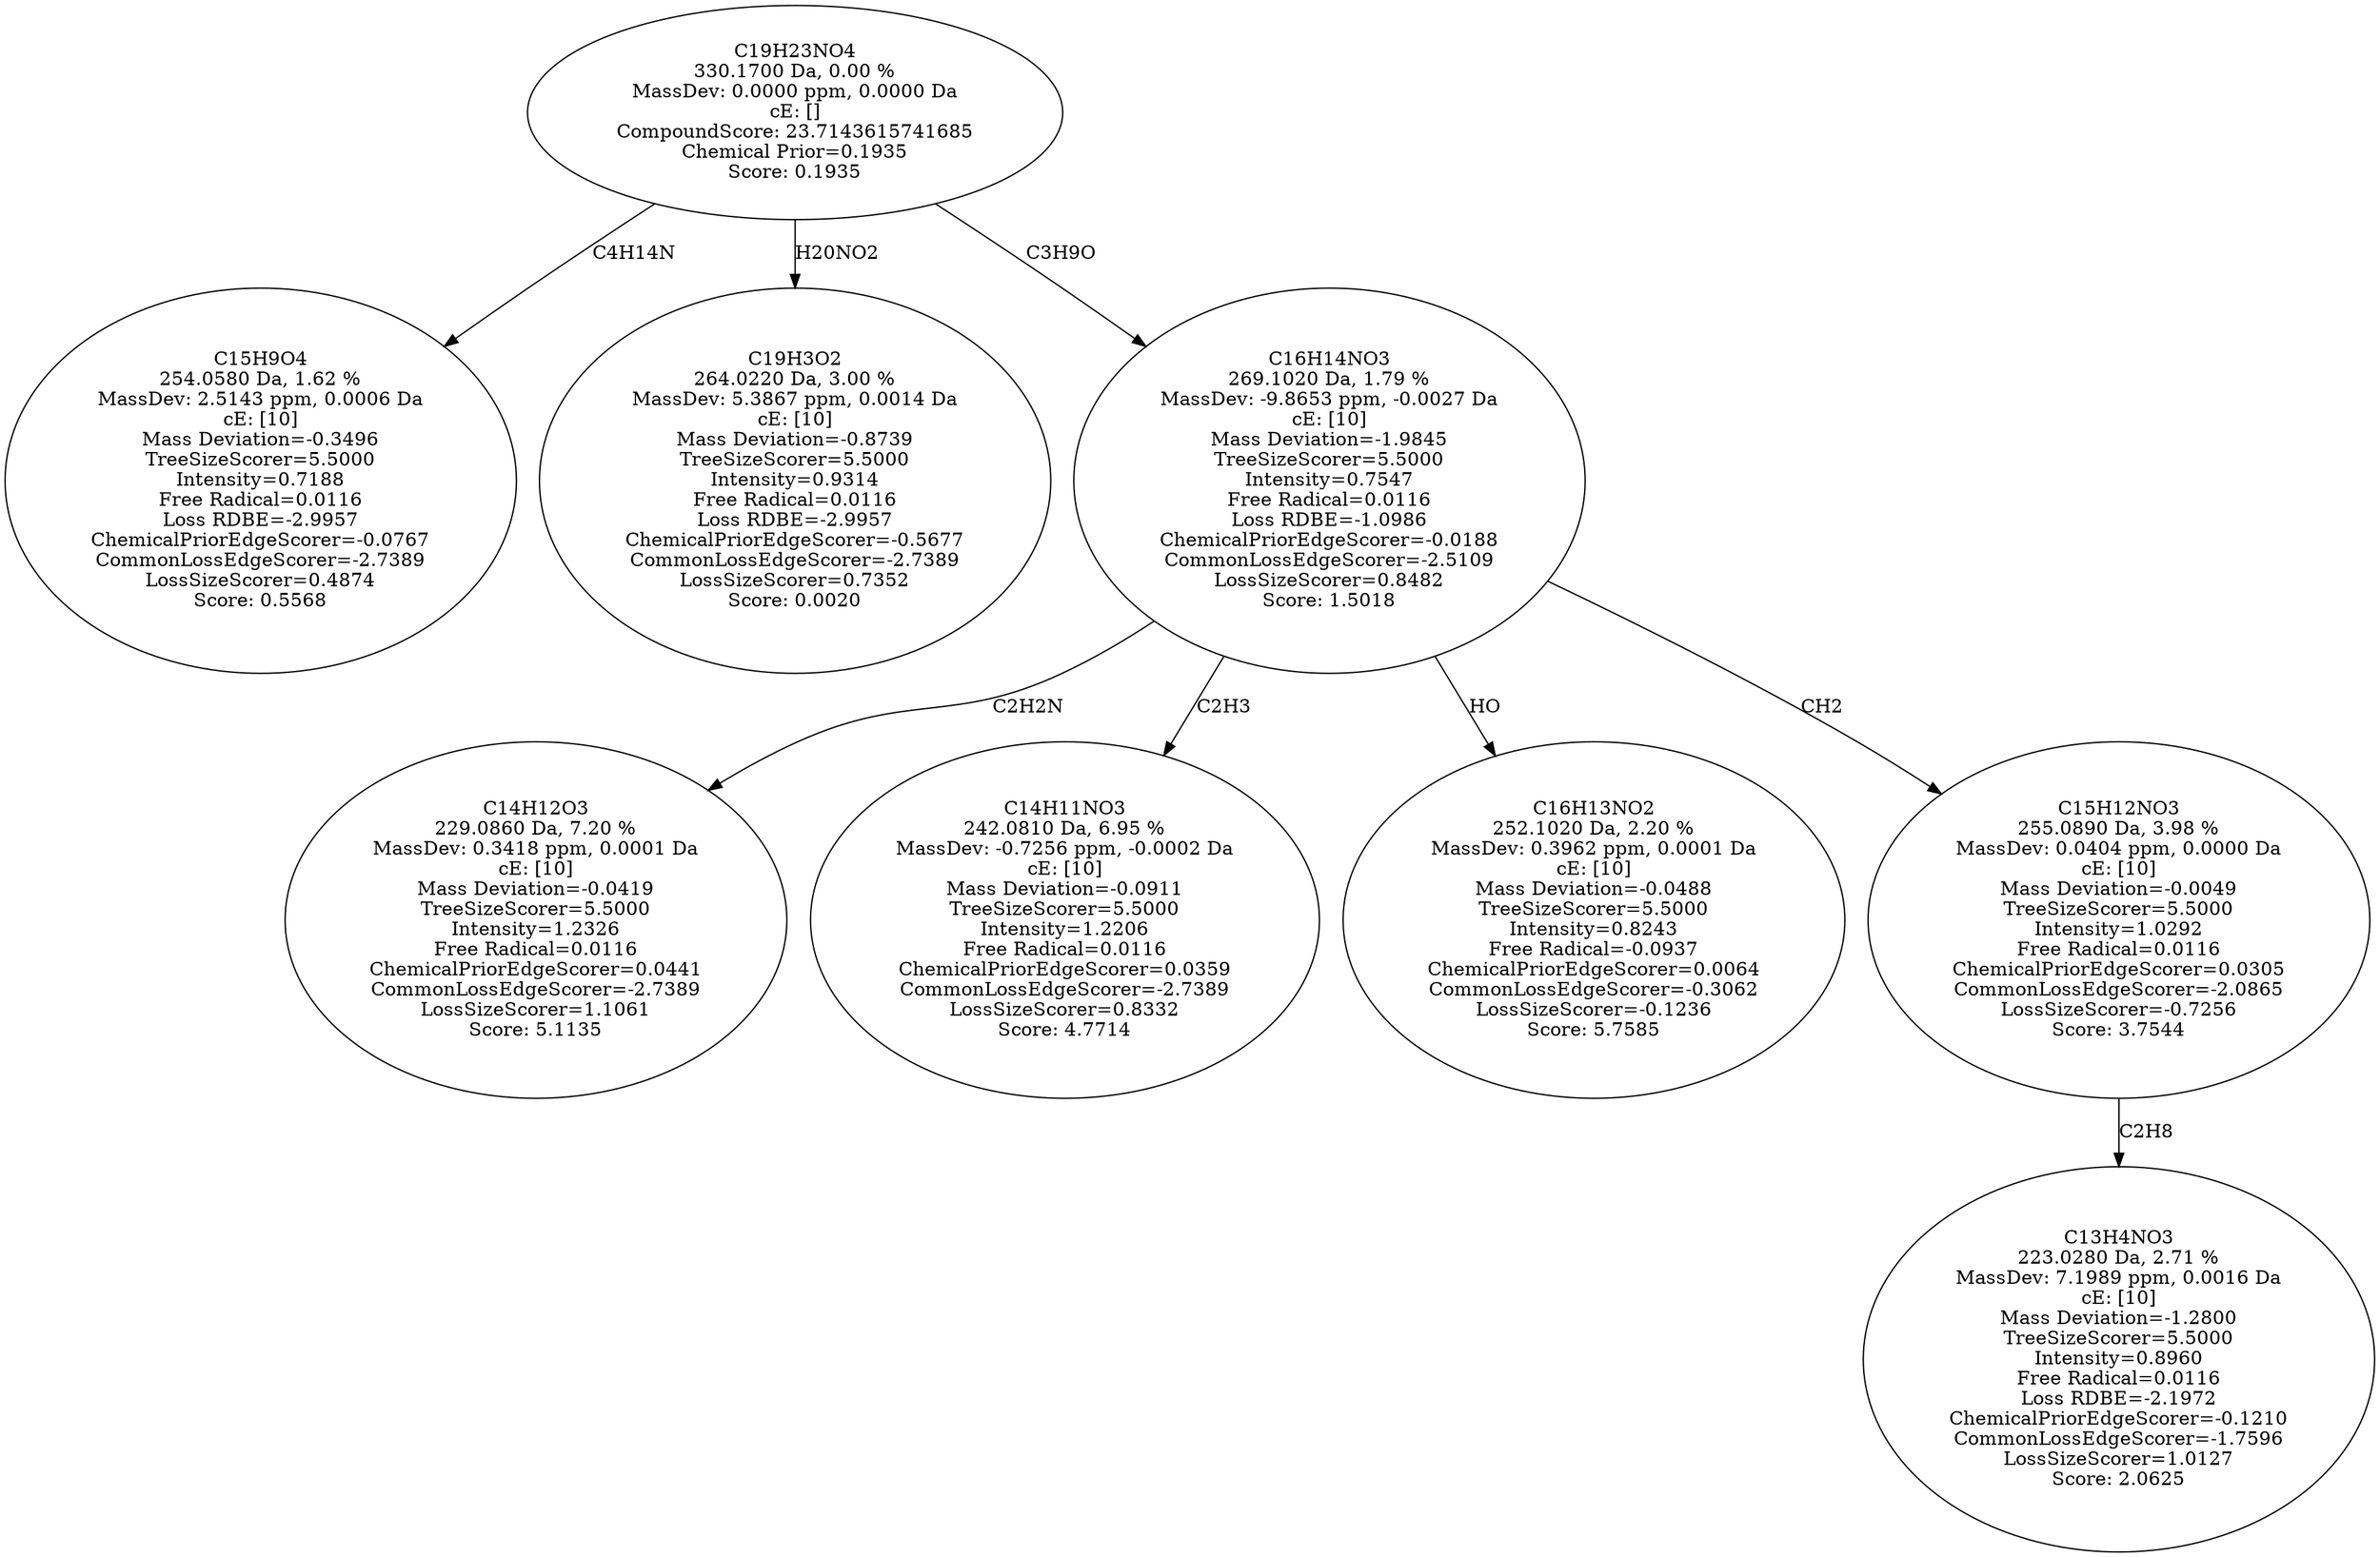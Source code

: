 strict digraph {
v1 [label="C15H9O4\n254.0580 Da, 1.62 %\nMassDev: 2.5143 ppm, 0.0006 Da\ncE: [10]\nMass Deviation=-0.3496\nTreeSizeScorer=5.5000\nIntensity=0.7188\nFree Radical=0.0116\nLoss RDBE=-2.9957\nChemicalPriorEdgeScorer=-0.0767\nCommonLossEdgeScorer=-2.7389\nLossSizeScorer=0.4874\nScore: 0.5568"];
v2 [label="C19H3O2\n264.0220 Da, 3.00 %\nMassDev: 5.3867 ppm, 0.0014 Da\ncE: [10]\nMass Deviation=-0.8739\nTreeSizeScorer=5.5000\nIntensity=0.9314\nFree Radical=0.0116\nLoss RDBE=-2.9957\nChemicalPriorEdgeScorer=-0.5677\nCommonLossEdgeScorer=-2.7389\nLossSizeScorer=0.7352\nScore: 0.0020"];
v3 [label="C14H12O3\n229.0860 Da, 7.20 %\nMassDev: 0.3418 ppm, 0.0001 Da\ncE: [10]\nMass Deviation=-0.0419\nTreeSizeScorer=5.5000\nIntensity=1.2326\nFree Radical=0.0116\nChemicalPriorEdgeScorer=0.0441\nCommonLossEdgeScorer=-2.7389\nLossSizeScorer=1.1061\nScore: 5.1135"];
v4 [label="C14H11NO3\n242.0810 Da, 6.95 %\nMassDev: -0.7256 ppm, -0.0002 Da\ncE: [10]\nMass Deviation=-0.0911\nTreeSizeScorer=5.5000\nIntensity=1.2206\nFree Radical=0.0116\nChemicalPriorEdgeScorer=0.0359\nCommonLossEdgeScorer=-2.7389\nLossSizeScorer=0.8332\nScore: 4.7714"];
v5 [label="C16H13NO2\n252.1020 Da, 2.20 %\nMassDev: 0.3962 ppm, 0.0001 Da\ncE: [10]\nMass Deviation=-0.0488\nTreeSizeScorer=5.5000\nIntensity=0.8243\nFree Radical=-0.0937\nChemicalPriorEdgeScorer=0.0064\nCommonLossEdgeScorer=-0.3062\nLossSizeScorer=-0.1236\nScore: 5.7585"];
v6 [label="C13H4NO3\n223.0280 Da, 2.71 %\nMassDev: 7.1989 ppm, 0.0016 Da\ncE: [10]\nMass Deviation=-1.2800\nTreeSizeScorer=5.5000\nIntensity=0.8960\nFree Radical=0.0116\nLoss RDBE=-2.1972\nChemicalPriorEdgeScorer=-0.1210\nCommonLossEdgeScorer=-1.7596\nLossSizeScorer=1.0127\nScore: 2.0625"];
v7 [label="C15H12NO3\n255.0890 Da, 3.98 %\nMassDev: 0.0404 ppm, 0.0000 Da\ncE: [10]\nMass Deviation=-0.0049\nTreeSizeScorer=5.5000\nIntensity=1.0292\nFree Radical=0.0116\nChemicalPriorEdgeScorer=0.0305\nCommonLossEdgeScorer=-2.0865\nLossSizeScorer=-0.7256\nScore: 3.7544"];
v8 [label="C16H14NO3\n269.1020 Da, 1.79 %\nMassDev: -9.8653 ppm, -0.0027 Da\ncE: [10]\nMass Deviation=-1.9845\nTreeSizeScorer=5.5000\nIntensity=0.7547\nFree Radical=0.0116\nLoss RDBE=-1.0986\nChemicalPriorEdgeScorer=-0.0188\nCommonLossEdgeScorer=-2.5109\nLossSizeScorer=0.8482\nScore: 1.5018"];
v9 [label="C19H23NO4\n330.1700 Da, 0.00 %\nMassDev: 0.0000 ppm, 0.0000 Da\ncE: []\nCompoundScore: 23.7143615741685\nChemical Prior=0.1935\nScore: 0.1935"];
v9 -> v1 [label="C4H14N"];
v9 -> v2 [label="H20NO2"];
v8 -> v3 [label="C2H2N"];
v8 -> v4 [label="C2H3"];
v8 -> v5 [label="HO"];
v7 -> v6 [label="C2H8"];
v8 -> v7 [label="CH2"];
v9 -> v8 [label="C3H9O"];
}